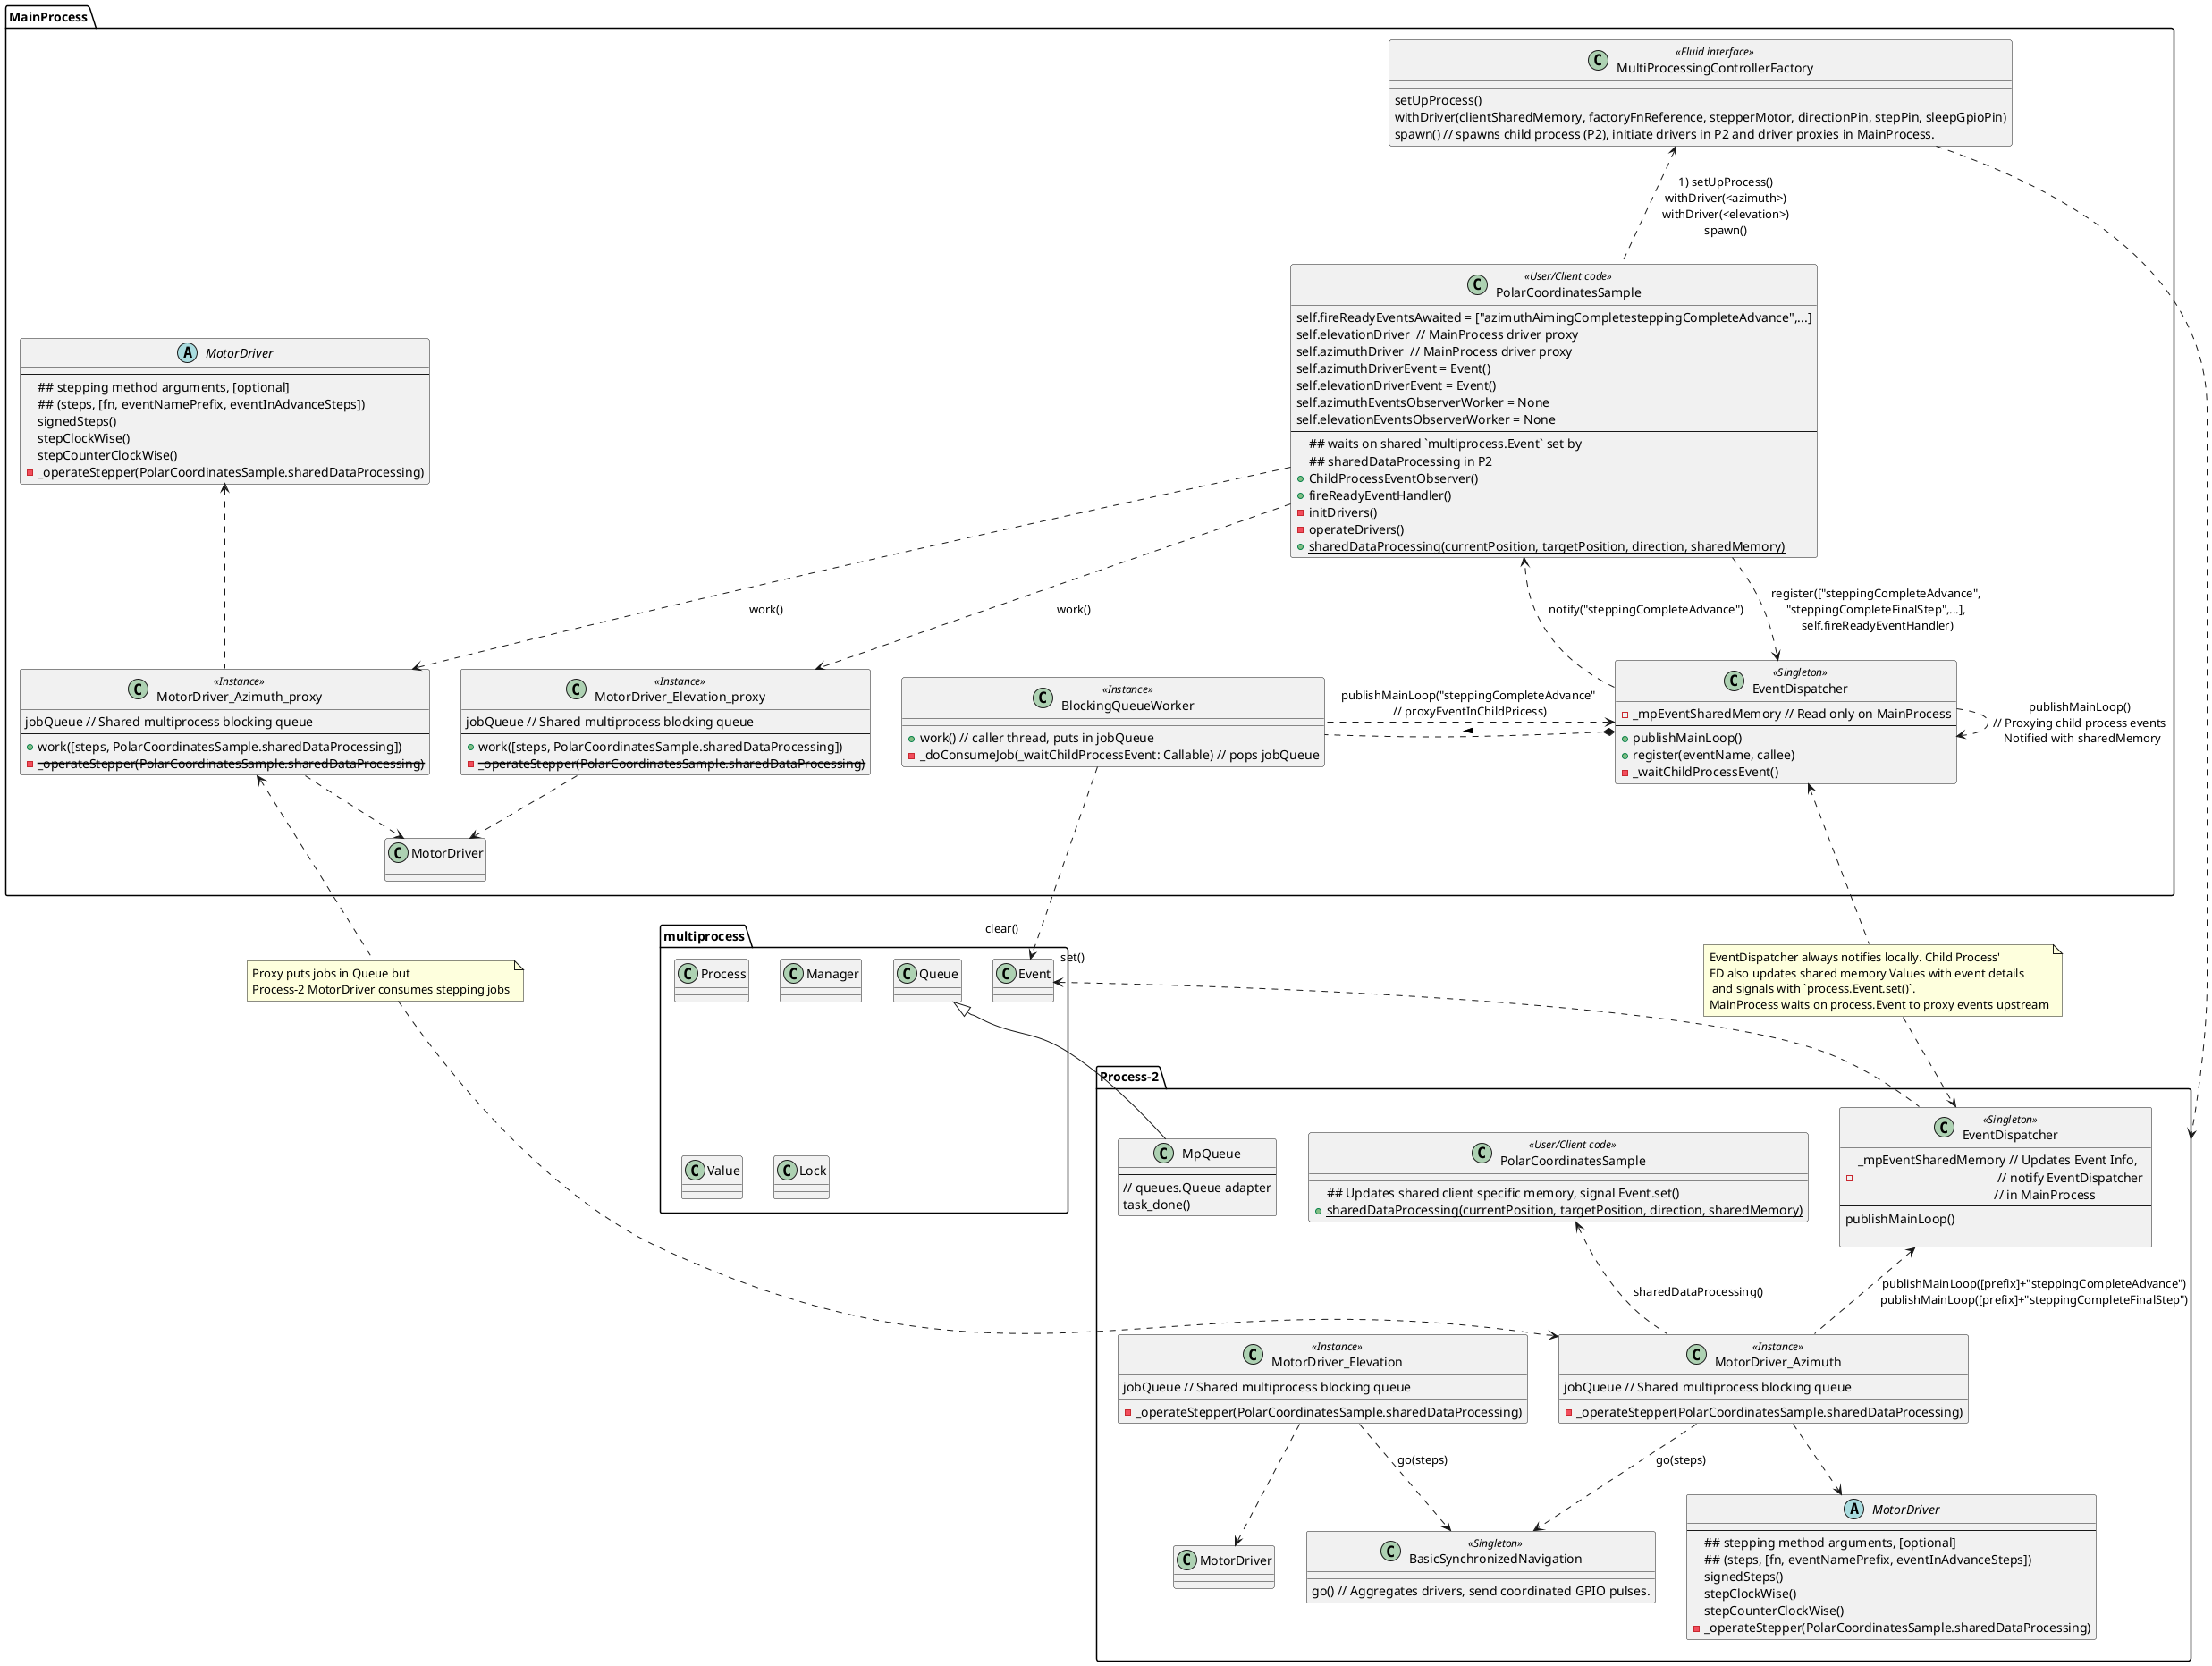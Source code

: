 @startuml
'https://plantuml.com/class-diagram

package multiprocess {
class Event
class Process
class Manager
class Value
class Queue
class Lock
}

package MainProcess {
class EventDispatcher as "EventDispatcher" <<Singleton>> {
- _mpEventSharedMemory // Read only on MainProcess
--
+ publishMainLoop()
+ register(eventName, callee)
- _waitChildProcessEvent()
}
class BlockingQueueWorkerEd as "BlockingQueueWorker" <<Instance>> {
+ work() // caller thread, puts in jobQueue
- _doConsumeJob(_waitChildProcessEvent: Callable) // pops jobQueue
}
abstract class MotorDriver1 as "MotorDriver" {
--
## stepping method arguments, [optional]
## (steps, [fn, eventNamePrefix, eventInAdvanceSteps])
signedSteps()
stepClockWise()
stepCounterClockWise()
- _operateStepper(PolarCoordinatesSample.sharedDataProcessing)
}
class MotorDriver_Elevation_proxy << Instance>> {
jobQueue // Shared multiprocess blocking queue
--
+ work([steps, PolarCoordinatesSample.sharedDataProcessing])
- <s>_operateStepper(PolarCoordinatesSample.sharedDataProcessing)</s>
}
class MotorDriver_Azimuth_proxy  <<Instance>> {
jobQueue // Shared multiprocess blocking queue
--
+ work([steps, PolarCoordinatesSample.sharedDataProcessing])
- <s>_operateStepper(PolarCoordinatesSample.sharedDataProcessing)</s>
}
MotorDriver_Elevation_proxy ..> MotorDriver
MotorDriver_Azimuth_proxy ..> MotorDriver

class PolarCoordinatesSample <<User/Client code>> {
        self.fireReadyEventsAwaited = ["azimuthAimingCompletesteppingCompleteAdvance",...]
        self.elevationDriver  // MainProcess driver proxy
        self.azimuthDriver  // MainProcess driver proxy
        self.azimuthDriverEvent = Event()
        self.elevationDriverEvent = Event()
        self.azimuthEventsObserverWorker = None
        self.elevationEventsObserverWorker = None
--
## waits on shared `multiprocess.Event` set by \n## sharedDataProcessing in P2
+ChildProcessEventObserver()
+fireReadyEventHandler()
-initDrivers()
-operateDrivers()
+ {static} sharedDataProcessing(currentPosition, targetPosition, direction, sharedMemory)
}
class MultiProcessingControllerFactory <<Fluid interface>>{
setUpProcess()
withDriver(clientSharedMemory, factoryFnReference, stepperMotor, directionPin, stepPin, sleepGpioPin)
spawn() // spawns child process (P2), initiate drivers in P2 and driver proxies in MainProcess.
}
}
package Process2 as "Process-2" {
class MpQueue {
--
// queues.Queue adapter
task_done()
}
class PolarCoordinatesSample2 as "PolarCoordinatesSample" <<User/Client code>> {
## Updates shared client specific memory, signal Event.set()
+ {static} sharedDataProcessing(currentPosition, targetPosition, direction, sharedMemory)
}
class EventDispatcher2 as "EventDispatcher" <<Singleton>> {
- _mpEventSharedMemory // Updates Event Info, \n                                           // notify EventDispatcher \n                                          // in MainProcess
--
publishMainLoop()

}
class BasicSynchronizedNavigation <<Singleton>> {
go() // Aggregates drivers, send coordinated GPIO pulses.
}

abstract class MotorDriver2 as "MotorDriver" {
--
## stepping method arguments, [optional]
## (steps, [fn, eventNamePrefix, eventInAdvanceSteps])
signedSteps()
stepClockWise()
stepCounterClockWise()
- _operateStepper(PolarCoordinatesSample.sharedDataProcessing)
}
class MotorDriver_Elevation <<Instance>> {
jobQueue // Shared multiprocess blocking queue
- _operateStepper(PolarCoordinatesSample.sharedDataProcessing)
}
class MotorDriver_Azimuth <<Instance>> {
jobQueue // Shared multiprocess blocking queue
- _operateStepper(PolarCoordinatesSample.sharedDataProcessing)
}

}
PolarCoordinatesSample .up.> MultiProcessingControllerFactory : 1) setUpProcess()\nwithDriver(<azimuth>)\nwithDriver(<elevation>)\nspawn()
PolarCoordinatesSample ..> EventDispatcher : register(["steppingCompleteAdvance",\n "steppingCompleteFinalStep",...], \n self.fireReadyEventHandler)
MultiProcessingControllerFactory .right..> Process2

PolarCoordinatesSample ..> MotorDriver_Elevation_proxy : work()
PolarCoordinatesSample ..> MotorDriver_Azimuth_proxy : work()
MotorDriver_Azimuth_proxy .up.> MotorDriver1

MotorDriver_Elevation .down.> "Process2.MotorDriver"
MotorDriver_Azimuth ..> MotorDriver2
MotorDriver_Elevation ..> BasicSynchronizedNavigation: go(steps)
MotorDriver_Azimuth ..> BasicSynchronizedNavigation: go(steps)
MotorDriver_Azimuth .up.> "EventDispatcher2" : publishMainLoop([prefix]+"steppingCompleteAdvance")\npublishMainLoop([prefix]+"steppingCompleteFinalStep")
MotorDriver_Azimuth .up.> PolarCoordinatesSample2 : sharedDataProcessing()

EventDispatcher ..> EventDispatcher : publishMainLoop() \n// Proxying child process events \n Notified with sharedMemory
EventDispatcher ..> PolarCoordinatesSample : notify("steppingCompleteAdvance")

MpQueue -up-|>  multiprocess.Queue
EventDispatcher2 .up.> "set()   \n" Event
BlockingQueueWorkerEd ..up..* EventDispatcher : <
BlockingQueueWorkerEd .left..> EventDispatcher : publishMainLoop("steppingCompleteAdvance" \n// proxyEventInChildPricess)
BlockingQueueWorkerEd .down..> "clear()   \n" Event

note as N1
Proxy puts jobs in Queue but
Process-2 MotorDriver consumes stepping jobs
end note

note as N2
EventDispatcher always notifies locally. Child Process'
ED also updates shared memory Values with event details
 and signals with `process.Event.set()`.
MainProcess waits on process.Event to proxy events upstream
end note

N1 .up.> MotorDriver_Azimuth_proxy
N1 .down..> MotorDriver_Azimuth

N2 .up..> EventDispatcher
N2 .down.> EventDispatcher2


@enduml